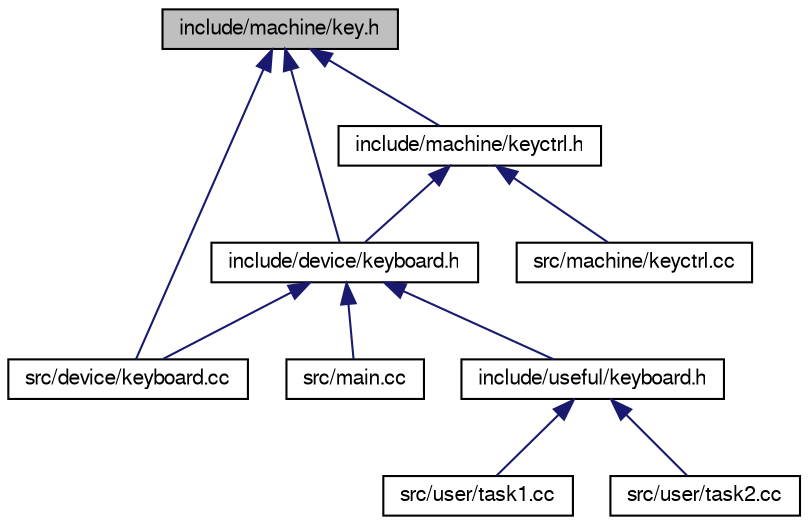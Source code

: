 digraph "include/machine/key.h"
{
  bgcolor="transparent";
  edge [fontname="FreeSans",fontsize="10",labelfontname="FreeSans",labelfontsize="10"];
  node [fontname="FreeSans",fontsize="10",shape=record];
  Node1 [label="include/machine/key.h",height=0.2,width=0.4,color="black", fillcolor="grey75", style="filled" fontcolor="black"];
  Node1 -> Node2 [dir="back",color="midnightblue",fontsize="10",style="solid",fontname="FreeSans"];
  Node2 [label="include/device/keyboard.h",height=0.2,width=0.4,color="black",URL="$device_2keyboard_8h.html"];
  Node2 -> Node3 [dir="back",color="midnightblue",fontsize="10",style="solid",fontname="FreeSans"];
  Node3 [label="include/useful/keyboard.h",height=0.2,width=0.4,color="black",URL="$useful_2keyboard_8h.html"];
  Node3 -> Node4 [dir="back",color="midnightblue",fontsize="10",style="solid",fontname="FreeSans"];
  Node4 [label="src/user/task1.cc",height=0.2,width=0.4,color="black",URL="$task1_8cc.html"];
  Node3 -> Node5 [dir="back",color="midnightblue",fontsize="10",style="solid",fontname="FreeSans"];
  Node5 [label="src/user/task2.cc",height=0.2,width=0.4,color="black",URL="$task2_8cc.html"];
  Node2 -> Node6 [dir="back",color="midnightblue",fontsize="10",style="solid",fontname="FreeSans"];
  Node6 [label="src/device/keyboard.cc",height=0.2,width=0.4,color="black",URL="$keyboard_8cc.html"];
  Node2 -> Node7 [dir="back",color="midnightblue",fontsize="10",style="solid",fontname="FreeSans"];
  Node7 [label="src/main.cc",height=0.2,width=0.4,color="black",URL="$main_8cc.html",tooltip="Grunddatei von OOStuBS."];
  Node1 -> Node8 [dir="back",color="midnightblue",fontsize="10",style="solid",fontname="FreeSans"];
  Node8 [label="include/machine/keyctrl.h",height=0.2,width=0.4,color="black",URL="$keyctrl_8h.html"];
  Node8 -> Node2 [dir="back",color="midnightblue",fontsize="10",style="solid",fontname="FreeSans"];
  Node8 -> Node9 [dir="back",color="midnightblue",fontsize="10",style="solid",fontname="FreeSans"];
  Node9 [label="src/machine/keyctrl.cc",height=0.2,width=0.4,color="black",URL="$keyctrl_8cc.html"];
  Node1 -> Node6 [dir="back",color="midnightblue",fontsize="10",style="solid",fontname="FreeSans"];
}
